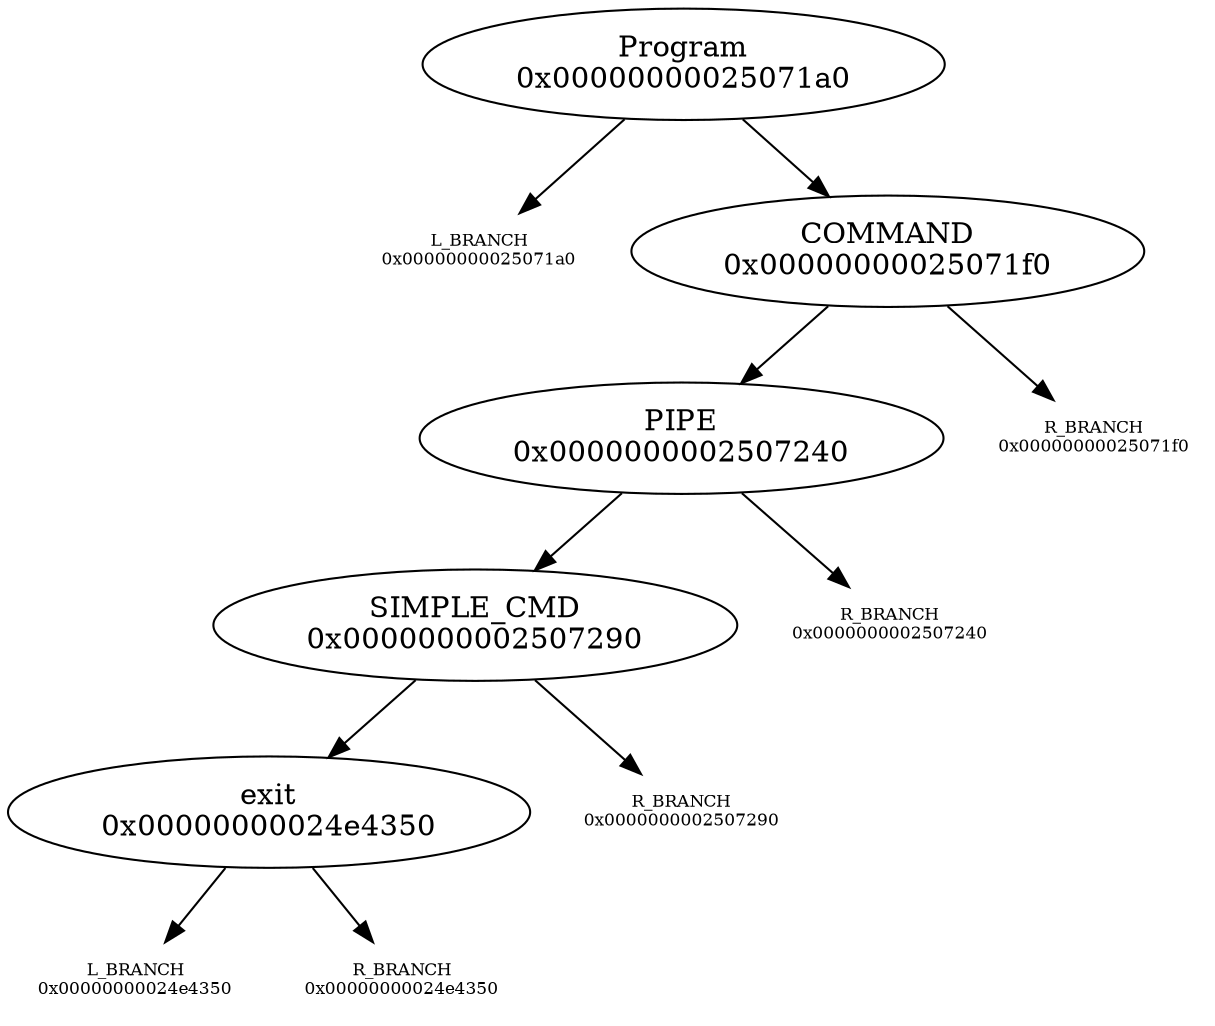 digraph graphname {
"Program\n0x00000000025071a0" -> "L_BRANCH\n0x00000000025071a0";
"L_BRANCH\n0x00000000025071a0" [shape=none fontsize=8]
"Program\n0x00000000025071a0" -> "COMMAND\n0x00000000025071f0";
"COMMAND\n0x00000000025071f0" -> "PIPE\n0x0000000002507240";
"COMMAND\n0x00000000025071f0" -> "R_BRANCH\n0x00000000025071f0";
"R_BRANCH\n0x00000000025071f0" [shape=none fontsize=8]
"PIPE\n0x0000000002507240" -> "SIMPLE_CMD\n0x0000000002507290";
"PIPE\n0x0000000002507240" -> "R_BRANCH\n0x0000000002507240";
"R_BRANCH\n0x0000000002507240" [shape=none fontsize=8]
"SIMPLE_CMD\n0x0000000002507290" -> "exit\n0x00000000024e4350";
"SIMPLE_CMD\n0x0000000002507290" -> "R_BRANCH\n0x0000000002507290";
"R_BRANCH\n0x0000000002507290" [shape=none fontsize=8]
"exit\n0x00000000024e4350" -> "L_BRANCH\n0x00000000024e4350";
"L_BRANCH\n0x00000000024e4350" [shape=none fontsize=8]
"exit\n0x00000000024e4350" -> "R_BRANCH\n0x00000000024e4350";
"R_BRANCH\n0x00000000024e4350" [shape=none fontsize=8]

}